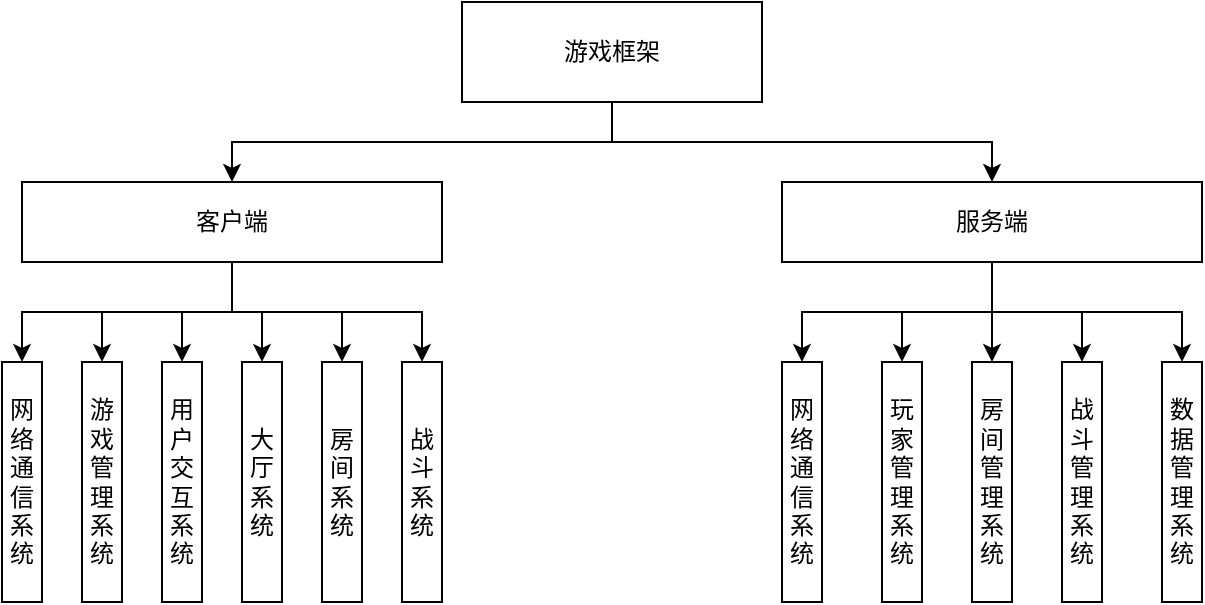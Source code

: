 <mxfile version="18.0.2" type="github">
  <diagram id="bIvY78ZrXnlHgok6GJ14" name="Page-1">
    <mxGraphModel dx="825" dy="462" grid="1" gridSize="10" guides="1" tooltips="1" connect="1" arrows="1" fold="1" page="1" pageScale="1" pageWidth="827" pageHeight="1169" math="0" shadow="0">
      <root>
        <mxCell id="0" />
        <mxCell id="1" parent="0" />
        <mxCell id="lGh8PaGV3R4hgvd5C4fW-22" style="edgeStyle=orthogonalEdgeStyle;rounded=0;orthogonalLoop=1;jettySize=auto;html=1;exitX=0.5;exitY=1;exitDx=0;exitDy=0;entryX=0.5;entryY=0;entryDx=0;entryDy=0;" edge="1" parent="1" source="lGh8PaGV3R4hgvd5C4fW-1" target="lGh8PaGV3R4hgvd5C4fW-2">
          <mxGeometry relative="1" as="geometry" />
        </mxCell>
        <mxCell id="lGh8PaGV3R4hgvd5C4fW-24" style="edgeStyle=orthogonalEdgeStyle;rounded=0;orthogonalLoop=1;jettySize=auto;html=1;entryX=0.5;entryY=0;entryDx=0;entryDy=0;exitX=0.5;exitY=1;exitDx=0;exitDy=0;" edge="1" parent="1" source="lGh8PaGV3R4hgvd5C4fW-1" target="lGh8PaGV3R4hgvd5C4fW-4">
          <mxGeometry relative="1" as="geometry" />
        </mxCell>
        <mxCell id="lGh8PaGV3R4hgvd5C4fW-1" value="游戏框架" style="rounded=0;whiteSpace=wrap;html=1;" vertex="1" parent="1">
          <mxGeometry x="300" width="150" height="50" as="geometry" />
        </mxCell>
        <mxCell id="lGh8PaGV3R4hgvd5C4fW-25" style="edgeStyle=orthogonalEdgeStyle;rounded=0;orthogonalLoop=1;jettySize=auto;html=1;entryX=0.5;entryY=0;entryDx=0;entryDy=0;" edge="1" parent="1" source="lGh8PaGV3R4hgvd5C4fW-2" target="lGh8PaGV3R4hgvd5C4fW-5">
          <mxGeometry relative="1" as="geometry" />
        </mxCell>
        <mxCell id="lGh8PaGV3R4hgvd5C4fW-26" style="edgeStyle=orthogonalEdgeStyle;rounded=0;orthogonalLoop=1;jettySize=auto;html=1;entryX=0.5;entryY=0;entryDx=0;entryDy=0;" edge="1" parent="1" source="lGh8PaGV3R4hgvd5C4fW-2" target="lGh8PaGV3R4hgvd5C4fW-6">
          <mxGeometry relative="1" as="geometry" />
        </mxCell>
        <mxCell id="lGh8PaGV3R4hgvd5C4fW-27" style="edgeStyle=orthogonalEdgeStyle;rounded=0;orthogonalLoop=1;jettySize=auto;html=1;entryX=0.5;entryY=0;entryDx=0;entryDy=0;" edge="1" parent="1" source="lGh8PaGV3R4hgvd5C4fW-2" target="lGh8PaGV3R4hgvd5C4fW-7">
          <mxGeometry relative="1" as="geometry" />
        </mxCell>
        <mxCell id="lGh8PaGV3R4hgvd5C4fW-28" style="edgeStyle=orthogonalEdgeStyle;rounded=0;orthogonalLoop=1;jettySize=auto;html=1;entryX=0.5;entryY=0;entryDx=0;entryDy=0;" edge="1" parent="1" source="lGh8PaGV3R4hgvd5C4fW-2" target="lGh8PaGV3R4hgvd5C4fW-9">
          <mxGeometry relative="1" as="geometry" />
        </mxCell>
        <mxCell id="lGh8PaGV3R4hgvd5C4fW-29" style="edgeStyle=orthogonalEdgeStyle;rounded=0;orthogonalLoop=1;jettySize=auto;html=1;entryX=0.5;entryY=0;entryDx=0;entryDy=0;" edge="1" parent="1" source="lGh8PaGV3R4hgvd5C4fW-2" target="lGh8PaGV3R4hgvd5C4fW-10">
          <mxGeometry relative="1" as="geometry" />
        </mxCell>
        <mxCell id="lGh8PaGV3R4hgvd5C4fW-30" style="edgeStyle=orthogonalEdgeStyle;rounded=0;orthogonalLoop=1;jettySize=auto;html=1;" edge="1" parent="1" source="lGh8PaGV3R4hgvd5C4fW-2" target="lGh8PaGV3R4hgvd5C4fW-11">
          <mxGeometry relative="1" as="geometry" />
        </mxCell>
        <mxCell id="lGh8PaGV3R4hgvd5C4fW-2" value="客户端" style="rounded=0;whiteSpace=wrap;html=1;" vertex="1" parent="1">
          <mxGeometry x="80" y="90" width="210" height="40" as="geometry" />
        </mxCell>
        <mxCell id="lGh8PaGV3R4hgvd5C4fW-34" style="edgeStyle=orthogonalEdgeStyle;rounded=0;orthogonalLoop=1;jettySize=auto;html=1;entryX=0.5;entryY=0;entryDx=0;entryDy=0;" edge="1" parent="1" source="lGh8PaGV3R4hgvd5C4fW-4" target="lGh8PaGV3R4hgvd5C4fW-14">
          <mxGeometry relative="1" as="geometry" />
        </mxCell>
        <mxCell id="lGh8PaGV3R4hgvd5C4fW-35" style="edgeStyle=orthogonalEdgeStyle;rounded=0;orthogonalLoop=1;jettySize=auto;html=1;entryX=0.5;entryY=0;entryDx=0;entryDy=0;" edge="1" parent="1" source="lGh8PaGV3R4hgvd5C4fW-4" target="lGh8PaGV3R4hgvd5C4fW-15">
          <mxGeometry relative="1" as="geometry" />
        </mxCell>
        <mxCell id="lGh8PaGV3R4hgvd5C4fW-36" style="edgeStyle=orthogonalEdgeStyle;rounded=0;orthogonalLoop=1;jettySize=auto;html=1;entryX=0.5;entryY=0;entryDx=0;entryDy=0;" edge="1" parent="1" source="lGh8PaGV3R4hgvd5C4fW-4" target="lGh8PaGV3R4hgvd5C4fW-31">
          <mxGeometry relative="1" as="geometry" />
        </mxCell>
        <mxCell id="lGh8PaGV3R4hgvd5C4fW-37" style="edgeStyle=orthogonalEdgeStyle;rounded=0;orthogonalLoop=1;jettySize=auto;html=1;entryX=0.5;entryY=0;entryDx=0;entryDy=0;" edge="1" parent="1" source="lGh8PaGV3R4hgvd5C4fW-4" target="lGh8PaGV3R4hgvd5C4fW-33">
          <mxGeometry relative="1" as="geometry" />
        </mxCell>
        <mxCell id="lGh8PaGV3R4hgvd5C4fW-38" style="edgeStyle=orthogonalEdgeStyle;rounded=0;orthogonalLoop=1;jettySize=auto;html=1;" edge="1" parent="1" source="lGh8PaGV3R4hgvd5C4fW-4" target="lGh8PaGV3R4hgvd5C4fW-32">
          <mxGeometry relative="1" as="geometry" />
        </mxCell>
        <mxCell id="lGh8PaGV3R4hgvd5C4fW-4" value="服务端" style="rounded=0;whiteSpace=wrap;html=1;" vertex="1" parent="1">
          <mxGeometry x="460" y="90" width="210" height="40" as="geometry" />
        </mxCell>
        <mxCell id="lGh8PaGV3R4hgvd5C4fW-5" value="网络通信系统" style="rounded=0;whiteSpace=wrap;html=1;align=center;" vertex="1" parent="1">
          <mxGeometry x="70" y="180" width="20" height="120" as="geometry" />
        </mxCell>
        <mxCell id="lGh8PaGV3R4hgvd5C4fW-6" value="&lt;div style=&quot;&quot;&gt;游戏管理系统&lt;/div&gt;" style="rounded=0;whiteSpace=wrap;html=1;align=center;" vertex="1" parent="1">
          <mxGeometry x="110" y="180" width="20" height="120" as="geometry" />
        </mxCell>
        <mxCell id="lGh8PaGV3R4hgvd5C4fW-7" value="&lt;div style=&quot;&quot;&gt;用户交互系统&lt;/div&gt;" style="rounded=0;whiteSpace=wrap;html=1;align=center;" vertex="1" parent="1">
          <mxGeometry x="150" y="180" width="20" height="120" as="geometry" />
        </mxCell>
        <mxCell id="lGh8PaGV3R4hgvd5C4fW-9" value="&lt;div style=&quot;&quot;&gt;大厅系统&lt;/div&gt;" style="rounded=0;whiteSpace=wrap;html=1;align=center;" vertex="1" parent="1">
          <mxGeometry x="190" y="180" width="20" height="120" as="geometry" />
        </mxCell>
        <mxCell id="lGh8PaGV3R4hgvd5C4fW-10" value="&lt;div style=&quot;&quot;&gt;房间系统&lt;/div&gt;" style="rounded=0;whiteSpace=wrap;html=1;align=center;" vertex="1" parent="1">
          <mxGeometry x="230" y="180" width="20" height="120" as="geometry" />
        </mxCell>
        <mxCell id="lGh8PaGV3R4hgvd5C4fW-11" value="&lt;div style=&quot;&quot;&gt;战斗系统&lt;/div&gt;" style="rounded=0;whiteSpace=wrap;html=1;align=center;" vertex="1" parent="1">
          <mxGeometry x="270" y="180" width="20" height="120" as="geometry" />
        </mxCell>
        <mxCell id="lGh8PaGV3R4hgvd5C4fW-14" value="网络通信系统" style="rounded=0;whiteSpace=wrap;html=1;align=center;" vertex="1" parent="1">
          <mxGeometry x="460" y="180" width="20" height="120" as="geometry" />
        </mxCell>
        <mxCell id="lGh8PaGV3R4hgvd5C4fW-15" value="&lt;div style=&quot;&quot;&gt;玩家管理系统&lt;/div&gt;" style="rounded=0;whiteSpace=wrap;html=1;align=center;" vertex="1" parent="1">
          <mxGeometry x="510" y="180" width="20" height="120" as="geometry" />
        </mxCell>
        <mxCell id="lGh8PaGV3R4hgvd5C4fW-31" value="&lt;div style=&quot;&quot;&gt;房间管理系统&lt;/div&gt;" style="rounded=0;whiteSpace=wrap;html=1;align=center;" vertex="1" parent="1">
          <mxGeometry x="555" y="180" width="20" height="120" as="geometry" />
        </mxCell>
        <mxCell id="lGh8PaGV3R4hgvd5C4fW-32" value="&lt;div style=&quot;&quot;&gt;数据管理系统&lt;/div&gt;" style="rounded=0;whiteSpace=wrap;html=1;align=center;" vertex="1" parent="1">
          <mxGeometry x="650" y="180" width="20" height="120" as="geometry" />
        </mxCell>
        <mxCell id="lGh8PaGV3R4hgvd5C4fW-33" value="&lt;div style=&quot;&quot;&gt;战斗管理系统&lt;/div&gt;" style="rounded=0;whiteSpace=wrap;html=1;align=center;" vertex="1" parent="1">
          <mxGeometry x="600" y="180" width="20" height="120" as="geometry" />
        </mxCell>
      </root>
    </mxGraphModel>
  </diagram>
</mxfile>
